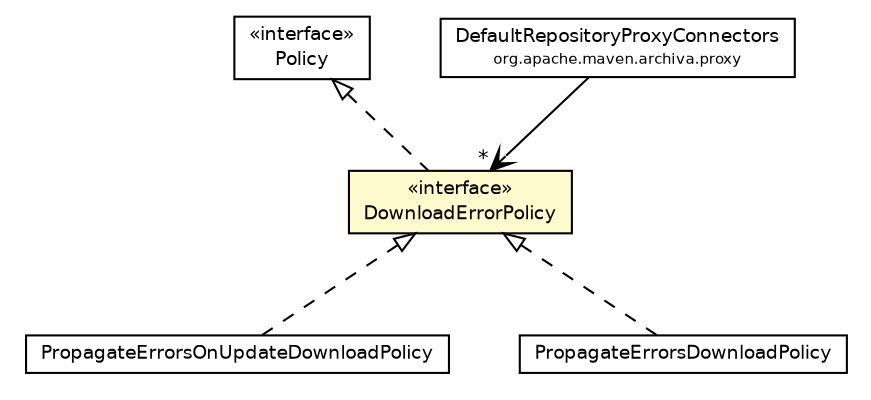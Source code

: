 #!/usr/local/bin/dot
#
# Class diagram 
# Generated by UmlGraph version 4.6 (http://www.spinellis.gr/sw/umlgraph)
#

digraph G {
	edge [fontname="Helvetica",fontsize=10,labelfontname="Helvetica",labelfontsize=10];
	node [fontname="Helvetica",fontsize=10,shape=plaintext];
	// org.apache.maven.archiva.policies.PropagateErrorsOnUpdateDownloadPolicy
	c34045 [label=<<table border="0" cellborder="1" cellspacing="0" cellpadding="2" port="p" href="./PropagateErrorsOnUpdateDownloadPolicy.html">
		<tr><td><table border="0" cellspacing="0" cellpadding="1">
			<tr><td> PropagateErrorsOnUpdateDownloadPolicy </td></tr>
		</table></td></tr>
		</table>>, fontname="Helvetica", fontcolor="black", fontsize=9.0];
	// org.apache.maven.archiva.policies.PropagateErrorsDownloadPolicy
	c34046 [label=<<table border="0" cellborder="1" cellspacing="0" cellpadding="2" port="p" href="./PropagateErrorsDownloadPolicy.html">
		<tr><td><table border="0" cellspacing="0" cellpadding="1">
			<tr><td> PropagateErrorsDownloadPolicy </td></tr>
		</table></td></tr>
		</table>>, fontname="Helvetica", fontcolor="black", fontsize=9.0];
	// org.apache.maven.archiva.policies.Policy
	c34051 [label=<<table border="0" cellborder="1" cellspacing="0" cellpadding="2" port="p" href="./Policy.html">
		<tr><td><table border="0" cellspacing="0" cellpadding="1">
			<tr><td> &laquo;interface&raquo; </td></tr>
			<tr><td> Policy </td></tr>
		</table></td></tr>
		</table>>, fontname="Helvetica", fontcolor="black", fontsize=9.0];
	// org.apache.maven.archiva.policies.DownloadErrorPolicy
	c34053 [label=<<table border="0" cellborder="1" cellspacing="0" cellpadding="2" port="p" bgcolor="lemonChiffon" href="./DownloadErrorPolicy.html">
		<tr><td><table border="0" cellspacing="0" cellpadding="1">
			<tr><td> &laquo;interface&raquo; </td></tr>
			<tr><td> DownloadErrorPolicy </td></tr>
		</table></td></tr>
		</table>>, fontname="Helvetica", fontcolor="black", fontsize=9.0];
	// org.apache.maven.archiva.proxy.DefaultRepositoryProxyConnectors
	c34345 [label=<<table border="0" cellborder="1" cellspacing="0" cellpadding="2" port="p" href="../proxy/DefaultRepositoryProxyConnectors.html">
		<tr><td><table border="0" cellspacing="0" cellpadding="1">
			<tr><td> DefaultRepositoryProxyConnectors </td></tr>
			<tr><td><font point-size="7.0"> org.apache.maven.archiva.proxy </font></td></tr>
		</table></td></tr>
		</table>>, fontname="Helvetica", fontcolor="black", fontsize=9.0];
	//org.apache.maven.archiva.policies.PropagateErrorsOnUpdateDownloadPolicy implements org.apache.maven.archiva.policies.DownloadErrorPolicy
	c34053:p -> c34045:p [dir=back,arrowtail=empty,style=dashed];
	//org.apache.maven.archiva.policies.PropagateErrorsDownloadPolicy implements org.apache.maven.archiva.policies.DownloadErrorPolicy
	c34053:p -> c34046:p [dir=back,arrowtail=empty,style=dashed];
	//org.apache.maven.archiva.policies.DownloadErrorPolicy implements org.apache.maven.archiva.policies.Policy
	c34051:p -> c34053:p [dir=back,arrowtail=empty,style=dashed];
	// org.apache.maven.archiva.proxy.DefaultRepositoryProxyConnectors NAVASSOC org.apache.maven.archiva.policies.DownloadErrorPolicy
	c34345:p -> c34053:p [taillabel="", label="", headlabel="*", fontname="Helvetica", fontcolor="black", fontsize=10.0, color="black", arrowhead=open];
}

